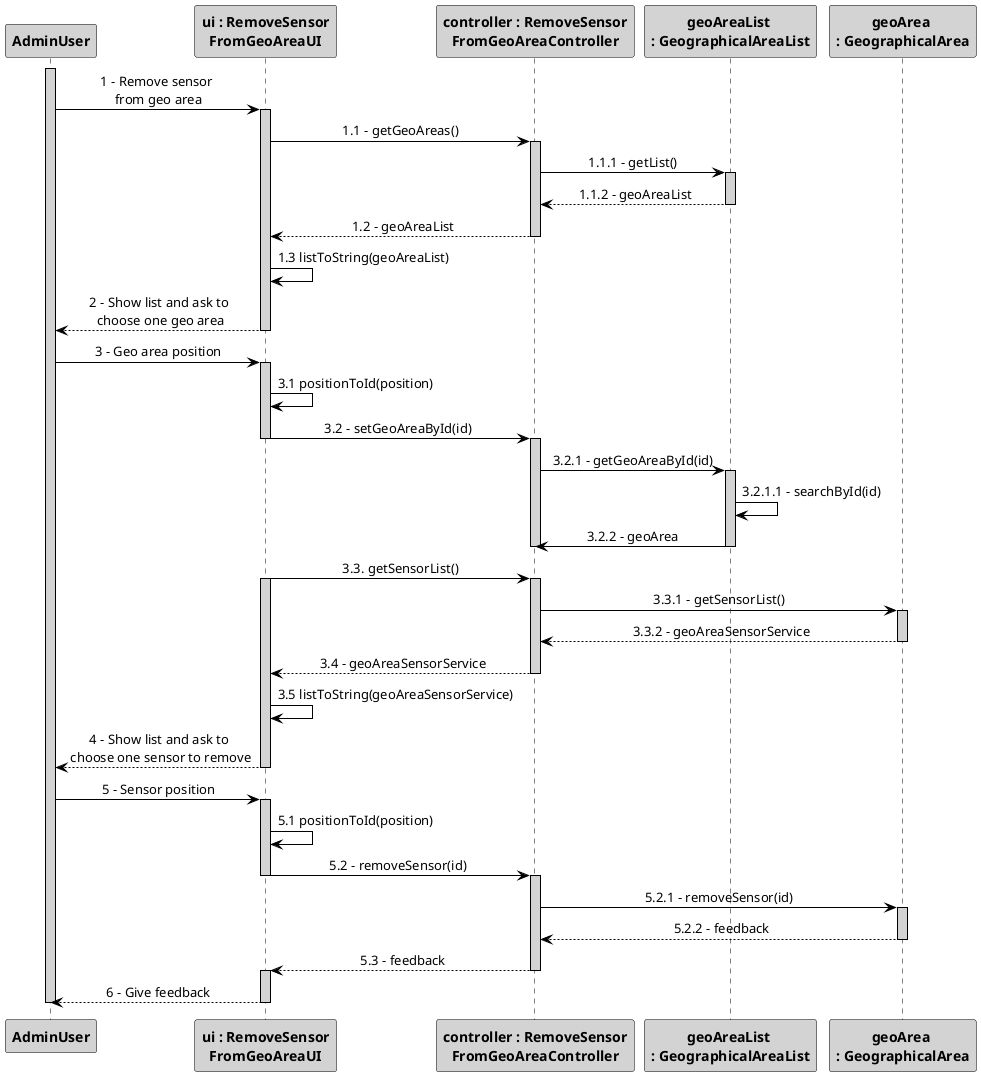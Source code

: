 @startuml
skinparam sequenceMessageAlign center
skinparam sequence {
	ArrowColor Black
	ActorBorderColor DarkBlue
	LifeLineBorderColor black
	LifeLineBackgroundColor LightGrey

	ParticipantBorderColor Black
	ParticipantBackgroundColor LightGrey
	ParticipantFontStyle Bold

	ActorBackgroundColor DimGrey
	ActorFontColor DeepSkyBlue
	ActorFontStyle Bold
	ActorFontSize 17
	ActorFontName Aapex
}

activate AdminUser
actor AdminUser

AdminUser -> "ui : RemoveSensor\nFromGeoAreaUI":1 - Remove sensor \nfrom geo area
activate "ui : RemoveSensor\nFromGeoAreaUI"
"ui : RemoveSensor\nFromGeoAreaUI" -> "controller : RemoveSensor\nFromGeoAreaController": 1.1 - getGeoAreas()
activate "controller : RemoveSensor\nFromGeoAreaController"
"controller : RemoveSensor\nFromGeoAreaController" -> "geoAreaList \n: GeographicalAreaList": 1.1.1 - getList()
activate "geoAreaList \n: GeographicalAreaList"
"geoAreaList \n: GeographicalAreaList" --> "controller : RemoveSensor\nFromGeoAreaController": 1.1.2 - geoAreaList
deactivate "geoAreaList \n: GeographicalAreaList"
"controller : RemoveSensor\nFromGeoAreaController" --> "ui : RemoveSensor\nFromGeoAreaUI": 1.2 - geoAreaList
deactivate "controller : RemoveSensor\nFromGeoAreaController"
"ui : RemoveSensor\nFromGeoAreaUI" -> "ui : RemoveSensor\nFromGeoAreaUI":  1.3 listToString(geoAreaList)
"ui : RemoveSensor\nFromGeoAreaUI" --> AdminUser: 2 - Show list and ask to \nchoose one geo area
deactivate "ui : RemoveSensor\nFromGeoAreaUI"
AdminUser -> "ui : RemoveSensor\nFromGeoAreaUI": 3 - Geo area position
activate "ui : RemoveSensor\nFromGeoAreaUI"
"ui : RemoveSensor\nFromGeoAreaUI" -> "ui : RemoveSensor\nFromGeoAreaUI":  3.1 positionToId(position)
"ui : RemoveSensor\nFromGeoAreaUI" -> "controller : RemoveSensor\nFromGeoAreaController": 3.2 - setGeoAreaById(id)
deactivate "ui : RemoveSensor\nFromGeoAreaUI"
activate "controller : RemoveSensor\nFromGeoAreaController"
"controller : RemoveSensor\nFromGeoAreaController" -> "geoAreaList \n: GeographicalAreaList": 3.2.1 - getGeoAreaById(id)
activate "geoAreaList \n: GeographicalAreaList"
"geoAreaList \n: GeographicalAreaList" -> "geoAreaList \n: GeographicalAreaList": 3.2.1.1 - searchById(id)
"geoAreaList \n: GeographicalAreaList" -> "controller : RemoveSensor\nFromGeoAreaController": 3.2.2 - geoArea
deactivate "geoAreaList \n: GeographicalAreaList"
deactivate "controller : RemoveSensor\nFromGeoAreaController"
"ui : RemoveSensor\nFromGeoAreaUI" -> "controller : RemoveSensor\nFromGeoAreaController": 3.3. getSensorList()
activate "ui : RemoveSensor\nFromGeoAreaUI"
activate "controller : RemoveSensor\nFromGeoAreaController"
"controller : RemoveSensor\nFromGeoAreaController" -> "geoArea \n: GeographicalArea": 3.3.1 - getSensorList()
activate "geoArea \n: GeographicalArea"
"geoArea \n: GeographicalArea" --> "controller : RemoveSensor\nFromGeoAreaController": 3.3.2 - geoAreaSensorService
deactivate "geoArea \n: GeographicalArea"
"controller : RemoveSensor\nFromGeoAreaController" --> "ui : RemoveSensor\nFromGeoAreaUI": 3.4 - geoAreaSensorService
deactivate "controller : RemoveSensor\nFromGeoAreaController"
"ui : RemoveSensor\nFromGeoAreaUI" -> "ui : RemoveSensor\nFromGeoAreaUI":  3.5 listToString(geoAreaSensorService)
"ui : RemoveSensor\nFromGeoAreaUI" --> AdminUser: 4 - Show list and ask to \nchoose one sensor to remove
deactivate "ui : RemoveSensor\nFromGeoAreaUI"
AdminUser -> "ui : RemoveSensor\nFromGeoAreaUI": 5 - Sensor position
activate "ui : RemoveSensor\nFromGeoAreaUI"
"ui : RemoveSensor\nFromGeoAreaUI" -> "ui : RemoveSensor\nFromGeoAreaUI":  5.1 positionToId(position)
"ui : RemoveSensor\nFromGeoAreaUI" -> "controller : RemoveSensor\nFromGeoAreaController": 5.2 - removeSensor(id)
deactivate "ui : RemoveSensor\nFromGeoAreaUI"
activate "controller : RemoveSensor\nFromGeoAreaController"
"controller : RemoveSensor\nFromGeoAreaController" -> "geoArea \n: GeographicalArea": 5.2.1 - removeSensor(id)
activate "geoArea \n: GeographicalArea"
"geoArea \n: GeographicalArea" --> "controller : RemoveSensor\nFromGeoAreaController": 5.2.2 - feedback
deactivate "geoArea \n: GeographicalArea"
"controller : RemoveSensor\nFromGeoAreaController" --> "ui : RemoveSensor\nFromGeoAreaUI": 5.3 - feedback
deactivate "controller : RemoveSensor\nFromGeoAreaController"
activate "ui : RemoveSensor\nFromGeoAreaUI"
"ui : RemoveSensor\nFromGeoAreaUI" --> AdminUser: 6 - Give feedback
deactivate "ui : RemoveSensor\nFromGeoAreaUI"

deactivate AdminUser

@enduml